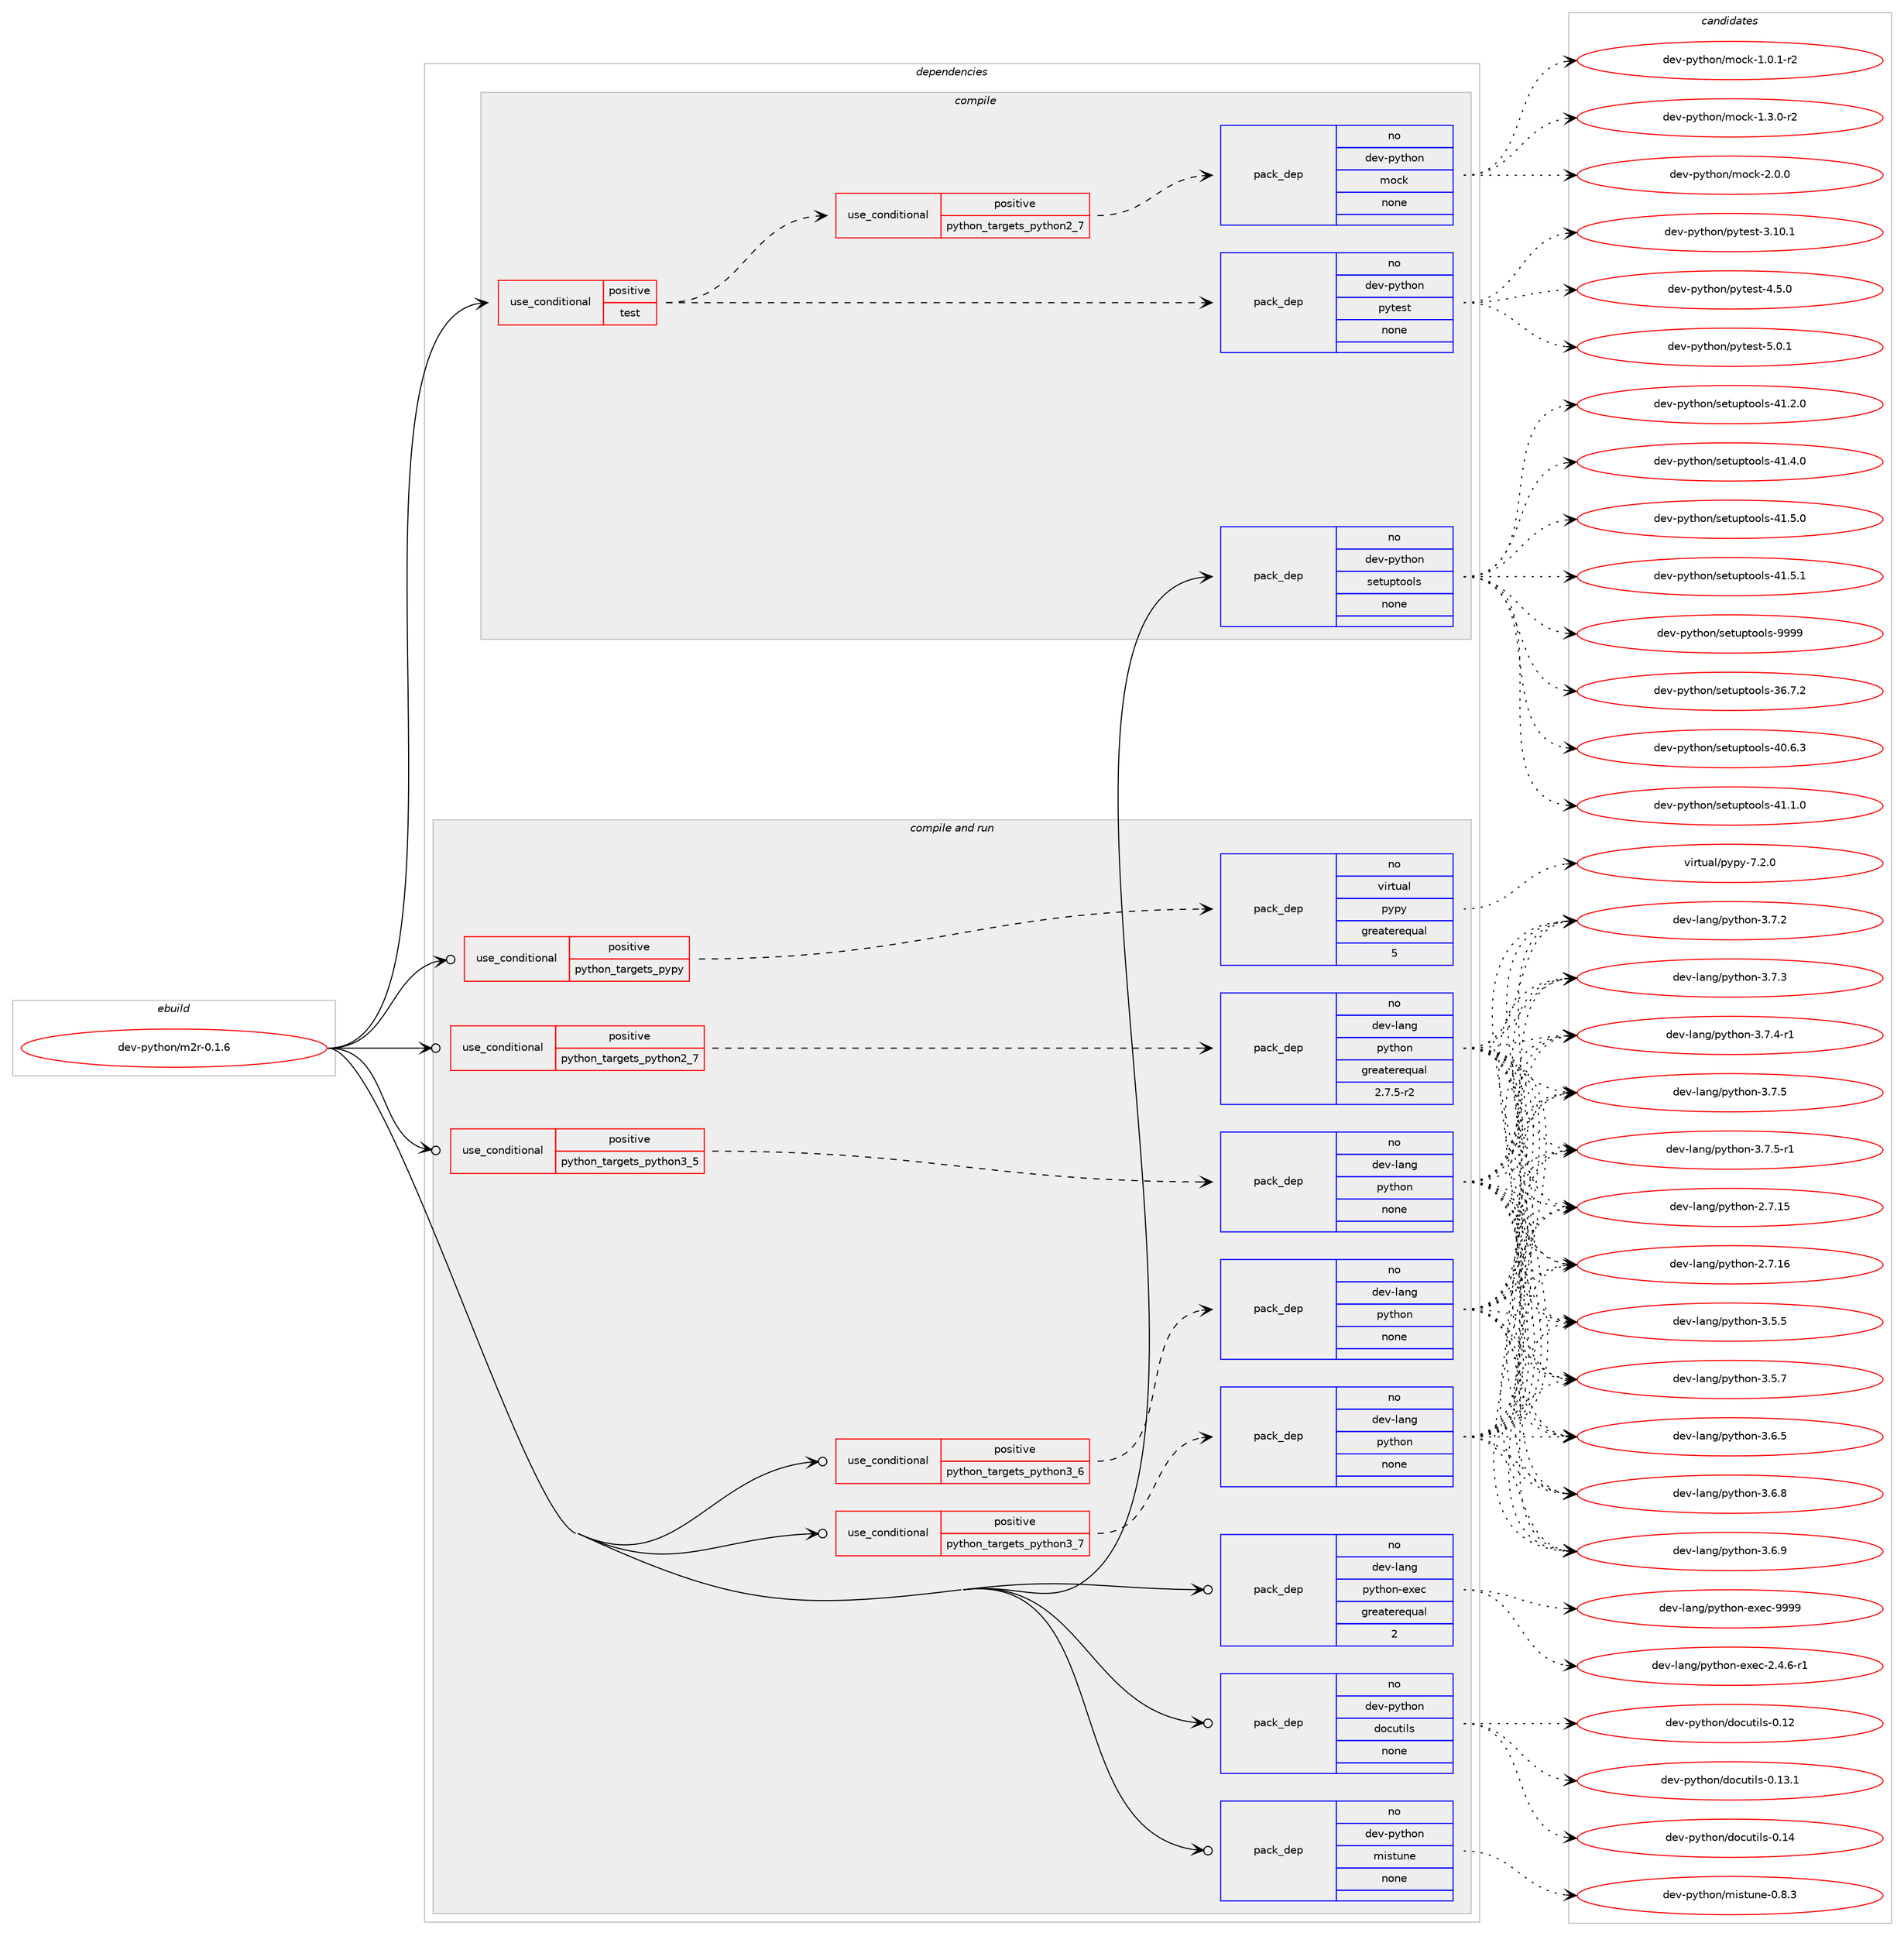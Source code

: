 digraph prolog {

# *************
# Graph options
# *************

newrank=true;
concentrate=true;
compound=true;
graph [rankdir=LR,fontname=Helvetica,fontsize=10,ranksep=1.5];#, ranksep=2.5, nodesep=0.2];
edge  [arrowhead=vee];
node  [fontname=Helvetica,fontsize=10];

# **********
# The ebuild
# **********

subgraph cluster_leftcol {
color=gray;
rank=same;
label=<<i>ebuild</i>>;
id [label="dev-python/m2r-0.1.6", color=red, width=4, href="../dev-python/m2r-0.1.6.svg"];
}

# ****************
# The dependencies
# ****************

subgraph cluster_midcol {
color=gray;
label=<<i>dependencies</i>>;
subgraph cluster_compile {
fillcolor="#eeeeee";
style=filled;
label=<<i>compile</i>>;
subgraph cond142237 {
dependency613715 [label=<<TABLE BORDER="0" CELLBORDER="1" CELLSPACING="0" CELLPADDING="4"><TR><TD ROWSPAN="3" CELLPADDING="10">use_conditional</TD></TR><TR><TD>positive</TD></TR><TR><TD>test</TD></TR></TABLE>>, shape=none, color=red];
subgraph pack459674 {
dependency613716 [label=<<TABLE BORDER="0" CELLBORDER="1" CELLSPACING="0" CELLPADDING="4" WIDTH="220"><TR><TD ROWSPAN="6" CELLPADDING="30">pack_dep</TD></TR><TR><TD WIDTH="110">no</TD></TR><TR><TD>dev-python</TD></TR><TR><TD>pytest</TD></TR><TR><TD>none</TD></TR><TR><TD></TD></TR></TABLE>>, shape=none, color=blue];
}
dependency613715:e -> dependency613716:w [weight=20,style="dashed",arrowhead="vee"];
subgraph cond142238 {
dependency613717 [label=<<TABLE BORDER="0" CELLBORDER="1" CELLSPACING="0" CELLPADDING="4"><TR><TD ROWSPAN="3" CELLPADDING="10">use_conditional</TD></TR><TR><TD>positive</TD></TR><TR><TD>python_targets_python2_7</TD></TR></TABLE>>, shape=none, color=red];
subgraph pack459675 {
dependency613718 [label=<<TABLE BORDER="0" CELLBORDER="1" CELLSPACING="0" CELLPADDING="4" WIDTH="220"><TR><TD ROWSPAN="6" CELLPADDING="30">pack_dep</TD></TR><TR><TD WIDTH="110">no</TD></TR><TR><TD>dev-python</TD></TR><TR><TD>mock</TD></TR><TR><TD>none</TD></TR><TR><TD></TD></TR></TABLE>>, shape=none, color=blue];
}
dependency613717:e -> dependency613718:w [weight=20,style="dashed",arrowhead="vee"];
}
dependency613715:e -> dependency613717:w [weight=20,style="dashed",arrowhead="vee"];
}
id:e -> dependency613715:w [weight=20,style="solid",arrowhead="vee"];
subgraph pack459676 {
dependency613719 [label=<<TABLE BORDER="0" CELLBORDER="1" CELLSPACING="0" CELLPADDING="4" WIDTH="220"><TR><TD ROWSPAN="6" CELLPADDING="30">pack_dep</TD></TR><TR><TD WIDTH="110">no</TD></TR><TR><TD>dev-python</TD></TR><TR><TD>setuptools</TD></TR><TR><TD>none</TD></TR><TR><TD></TD></TR></TABLE>>, shape=none, color=blue];
}
id:e -> dependency613719:w [weight=20,style="solid",arrowhead="vee"];
}
subgraph cluster_compileandrun {
fillcolor="#eeeeee";
style=filled;
label=<<i>compile and run</i>>;
subgraph cond142239 {
dependency613720 [label=<<TABLE BORDER="0" CELLBORDER="1" CELLSPACING="0" CELLPADDING="4"><TR><TD ROWSPAN="3" CELLPADDING="10">use_conditional</TD></TR><TR><TD>positive</TD></TR><TR><TD>python_targets_pypy</TD></TR></TABLE>>, shape=none, color=red];
subgraph pack459677 {
dependency613721 [label=<<TABLE BORDER="0" CELLBORDER="1" CELLSPACING="0" CELLPADDING="4" WIDTH="220"><TR><TD ROWSPAN="6" CELLPADDING="30">pack_dep</TD></TR><TR><TD WIDTH="110">no</TD></TR><TR><TD>virtual</TD></TR><TR><TD>pypy</TD></TR><TR><TD>greaterequal</TD></TR><TR><TD>5</TD></TR></TABLE>>, shape=none, color=blue];
}
dependency613720:e -> dependency613721:w [weight=20,style="dashed",arrowhead="vee"];
}
id:e -> dependency613720:w [weight=20,style="solid",arrowhead="odotvee"];
subgraph cond142240 {
dependency613722 [label=<<TABLE BORDER="0" CELLBORDER="1" CELLSPACING="0" CELLPADDING="4"><TR><TD ROWSPAN="3" CELLPADDING="10">use_conditional</TD></TR><TR><TD>positive</TD></TR><TR><TD>python_targets_python2_7</TD></TR></TABLE>>, shape=none, color=red];
subgraph pack459678 {
dependency613723 [label=<<TABLE BORDER="0" CELLBORDER="1" CELLSPACING="0" CELLPADDING="4" WIDTH="220"><TR><TD ROWSPAN="6" CELLPADDING="30">pack_dep</TD></TR><TR><TD WIDTH="110">no</TD></TR><TR><TD>dev-lang</TD></TR><TR><TD>python</TD></TR><TR><TD>greaterequal</TD></TR><TR><TD>2.7.5-r2</TD></TR></TABLE>>, shape=none, color=blue];
}
dependency613722:e -> dependency613723:w [weight=20,style="dashed",arrowhead="vee"];
}
id:e -> dependency613722:w [weight=20,style="solid",arrowhead="odotvee"];
subgraph cond142241 {
dependency613724 [label=<<TABLE BORDER="0" CELLBORDER="1" CELLSPACING="0" CELLPADDING="4"><TR><TD ROWSPAN="3" CELLPADDING="10">use_conditional</TD></TR><TR><TD>positive</TD></TR><TR><TD>python_targets_python3_5</TD></TR></TABLE>>, shape=none, color=red];
subgraph pack459679 {
dependency613725 [label=<<TABLE BORDER="0" CELLBORDER="1" CELLSPACING="0" CELLPADDING="4" WIDTH="220"><TR><TD ROWSPAN="6" CELLPADDING="30">pack_dep</TD></TR><TR><TD WIDTH="110">no</TD></TR><TR><TD>dev-lang</TD></TR><TR><TD>python</TD></TR><TR><TD>none</TD></TR><TR><TD></TD></TR></TABLE>>, shape=none, color=blue];
}
dependency613724:e -> dependency613725:w [weight=20,style="dashed",arrowhead="vee"];
}
id:e -> dependency613724:w [weight=20,style="solid",arrowhead="odotvee"];
subgraph cond142242 {
dependency613726 [label=<<TABLE BORDER="0" CELLBORDER="1" CELLSPACING="0" CELLPADDING="4"><TR><TD ROWSPAN="3" CELLPADDING="10">use_conditional</TD></TR><TR><TD>positive</TD></TR><TR><TD>python_targets_python3_6</TD></TR></TABLE>>, shape=none, color=red];
subgraph pack459680 {
dependency613727 [label=<<TABLE BORDER="0" CELLBORDER="1" CELLSPACING="0" CELLPADDING="4" WIDTH="220"><TR><TD ROWSPAN="6" CELLPADDING="30">pack_dep</TD></TR><TR><TD WIDTH="110">no</TD></TR><TR><TD>dev-lang</TD></TR><TR><TD>python</TD></TR><TR><TD>none</TD></TR><TR><TD></TD></TR></TABLE>>, shape=none, color=blue];
}
dependency613726:e -> dependency613727:w [weight=20,style="dashed",arrowhead="vee"];
}
id:e -> dependency613726:w [weight=20,style="solid",arrowhead="odotvee"];
subgraph cond142243 {
dependency613728 [label=<<TABLE BORDER="0" CELLBORDER="1" CELLSPACING="0" CELLPADDING="4"><TR><TD ROWSPAN="3" CELLPADDING="10">use_conditional</TD></TR><TR><TD>positive</TD></TR><TR><TD>python_targets_python3_7</TD></TR></TABLE>>, shape=none, color=red];
subgraph pack459681 {
dependency613729 [label=<<TABLE BORDER="0" CELLBORDER="1" CELLSPACING="0" CELLPADDING="4" WIDTH="220"><TR><TD ROWSPAN="6" CELLPADDING="30">pack_dep</TD></TR><TR><TD WIDTH="110">no</TD></TR><TR><TD>dev-lang</TD></TR><TR><TD>python</TD></TR><TR><TD>none</TD></TR><TR><TD></TD></TR></TABLE>>, shape=none, color=blue];
}
dependency613728:e -> dependency613729:w [weight=20,style="dashed",arrowhead="vee"];
}
id:e -> dependency613728:w [weight=20,style="solid",arrowhead="odotvee"];
subgraph pack459682 {
dependency613730 [label=<<TABLE BORDER="0" CELLBORDER="1" CELLSPACING="0" CELLPADDING="4" WIDTH="220"><TR><TD ROWSPAN="6" CELLPADDING="30">pack_dep</TD></TR><TR><TD WIDTH="110">no</TD></TR><TR><TD>dev-lang</TD></TR><TR><TD>python-exec</TD></TR><TR><TD>greaterequal</TD></TR><TR><TD>2</TD></TR></TABLE>>, shape=none, color=blue];
}
id:e -> dependency613730:w [weight=20,style="solid",arrowhead="odotvee"];
subgraph pack459683 {
dependency613731 [label=<<TABLE BORDER="0" CELLBORDER="1" CELLSPACING="0" CELLPADDING="4" WIDTH="220"><TR><TD ROWSPAN="6" CELLPADDING="30">pack_dep</TD></TR><TR><TD WIDTH="110">no</TD></TR><TR><TD>dev-python</TD></TR><TR><TD>docutils</TD></TR><TR><TD>none</TD></TR><TR><TD></TD></TR></TABLE>>, shape=none, color=blue];
}
id:e -> dependency613731:w [weight=20,style="solid",arrowhead="odotvee"];
subgraph pack459684 {
dependency613732 [label=<<TABLE BORDER="0" CELLBORDER="1" CELLSPACING="0" CELLPADDING="4" WIDTH="220"><TR><TD ROWSPAN="6" CELLPADDING="30">pack_dep</TD></TR><TR><TD WIDTH="110">no</TD></TR><TR><TD>dev-python</TD></TR><TR><TD>mistune</TD></TR><TR><TD>none</TD></TR><TR><TD></TD></TR></TABLE>>, shape=none, color=blue];
}
id:e -> dependency613732:w [weight=20,style="solid",arrowhead="odotvee"];
}
subgraph cluster_run {
fillcolor="#eeeeee";
style=filled;
label=<<i>run</i>>;
}
}

# **************
# The candidates
# **************

subgraph cluster_choices {
rank=same;
color=gray;
label=<<i>candidates</i>>;

subgraph choice459674 {
color=black;
nodesep=1;
choice100101118451121211161041111104711212111610111511645514649484649 [label="dev-python/pytest-3.10.1", color=red, width=4,href="../dev-python/pytest-3.10.1.svg"];
choice1001011184511212111610411111047112121116101115116455246534648 [label="dev-python/pytest-4.5.0", color=red, width=4,href="../dev-python/pytest-4.5.0.svg"];
choice1001011184511212111610411111047112121116101115116455346484649 [label="dev-python/pytest-5.0.1", color=red, width=4,href="../dev-python/pytest-5.0.1.svg"];
dependency613716:e -> choice100101118451121211161041111104711212111610111511645514649484649:w [style=dotted,weight="100"];
dependency613716:e -> choice1001011184511212111610411111047112121116101115116455246534648:w [style=dotted,weight="100"];
dependency613716:e -> choice1001011184511212111610411111047112121116101115116455346484649:w [style=dotted,weight="100"];
}
subgraph choice459675 {
color=black;
nodesep=1;
choice1001011184511212111610411111047109111991074549464846494511450 [label="dev-python/mock-1.0.1-r2", color=red, width=4,href="../dev-python/mock-1.0.1-r2.svg"];
choice1001011184511212111610411111047109111991074549465146484511450 [label="dev-python/mock-1.3.0-r2", color=red, width=4,href="../dev-python/mock-1.3.0-r2.svg"];
choice100101118451121211161041111104710911199107455046484648 [label="dev-python/mock-2.0.0", color=red, width=4,href="../dev-python/mock-2.0.0.svg"];
dependency613718:e -> choice1001011184511212111610411111047109111991074549464846494511450:w [style=dotted,weight="100"];
dependency613718:e -> choice1001011184511212111610411111047109111991074549465146484511450:w [style=dotted,weight="100"];
dependency613718:e -> choice100101118451121211161041111104710911199107455046484648:w [style=dotted,weight="100"];
}
subgraph choice459676 {
color=black;
nodesep=1;
choice100101118451121211161041111104711510111611711211611111110811545515446554650 [label="dev-python/setuptools-36.7.2", color=red, width=4,href="../dev-python/setuptools-36.7.2.svg"];
choice100101118451121211161041111104711510111611711211611111110811545524846544651 [label="dev-python/setuptools-40.6.3", color=red, width=4,href="../dev-python/setuptools-40.6.3.svg"];
choice100101118451121211161041111104711510111611711211611111110811545524946494648 [label="dev-python/setuptools-41.1.0", color=red, width=4,href="../dev-python/setuptools-41.1.0.svg"];
choice100101118451121211161041111104711510111611711211611111110811545524946504648 [label="dev-python/setuptools-41.2.0", color=red, width=4,href="../dev-python/setuptools-41.2.0.svg"];
choice100101118451121211161041111104711510111611711211611111110811545524946524648 [label="dev-python/setuptools-41.4.0", color=red, width=4,href="../dev-python/setuptools-41.4.0.svg"];
choice100101118451121211161041111104711510111611711211611111110811545524946534648 [label="dev-python/setuptools-41.5.0", color=red, width=4,href="../dev-python/setuptools-41.5.0.svg"];
choice100101118451121211161041111104711510111611711211611111110811545524946534649 [label="dev-python/setuptools-41.5.1", color=red, width=4,href="../dev-python/setuptools-41.5.1.svg"];
choice10010111845112121116104111110471151011161171121161111111081154557575757 [label="dev-python/setuptools-9999", color=red, width=4,href="../dev-python/setuptools-9999.svg"];
dependency613719:e -> choice100101118451121211161041111104711510111611711211611111110811545515446554650:w [style=dotted,weight="100"];
dependency613719:e -> choice100101118451121211161041111104711510111611711211611111110811545524846544651:w [style=dotted,weight="100"];
dependency613719:e -> choice100101118451121211161041111104711510111611711211611111110811545524946494648:w [style=dotted,weight="100"];
dependency613719:e -> choice100101118451121211161041111104711510111611711211611111110811545524946504648:w [style=dotted,weight="100"];
dependency613719:e -> choice100101118451121211161041111104711510111611711211611111110811545524946524648:w [style=dotted,weight="100"];
dependency613719:e -> choice100101118451121211161041111104711510111611711211611111110811545524946534648:w [style=dotted,weight="100"];
dependency613719:e -> choice100101118451121211161041111104711510111611711211611111110811545524946534649:w [style=dotted,weight="100"];
dependency613719:e -> choice10010111845112121116104111110471151011161171121161111111081154557575757:w [style=dotted,weight="100"];
}
subgraph choice459677 {
color=black;
nodesep=1;
choice1181051141161179710847112121112121455546504648 [label="virtual/pypy-7.2.0", color=red, width=4,href="../virtual/pypy-7.2.0.svg"];
dependency613721:e -> choice1181051141161179710847112121112121455546504648:w [style=dotted,weight="100"];
}
subgraph choice459678 {
color=black;
nodesep=1;
choice10010111845108971101034711212111610411111045504655464953 [label="dev-lang/python-2.7.15", color=red, width=4,href="../dev-lang/python-2.7.15.svg"];
choice10010111845108971101034711212111610411111045504655464954 [label="dev-lang/python-2.7.16", color=red, width=4,href="../dev-lang/python-2.7.16.svg"];
choice100101118451089711010347112121116104111110455146534653 [label="dev-lang/python-3.5.5", color=red, width=4,href="../dev-lang/python-3.5.5.svg"];
choice100101118451089711010347112121116104111110455146534655 [label="dev-lang/python-3.5.7", color=red, width=4,href="../dev-lang/python-3.5.7.svg"];
choice100101118451089711010347112121116104111110455146544653 [label="dev-lang/python-3.6.5", color=red, width=4,href="../dev-lang/python-3.6.5.svg"];
choice100101118451089711010347112121116104111110455146544656 [label="dev-lang/python-3.6.8", color=red, width=4,href="../dev-lang/python-3.6.8.svg"];
choice100101118451089711010347112121116104111110455146544657 [label="dev-lang/python-3.6.9", color=red, width=4,href="../dev-lang/python-3.6.9.svg"];
choice100101118451089711010347112121116104111110455146554650 [label="dev-lang/python-3.7.2", color=red, width=4,href="../dev-lang/python-3.7.2.svg"];
choice100101118451089711010347112121116104111110455146554651 [label="dev-lang/python-3.7.3", color=red, width=4,href="../dev-lang/python-3.7.3.svg"];
choice1001011184510897110103471121211161041111104551465546524511449 [label="dev-lang/python-3.7.4-r1", color=red, width=4,href="../dev-lang/python-3.7.4-r1.svg"];
choice100101118451089711010347112121116104111110455146554653 [label="dev-lang/python-3.7.5", color=red, width=4,href="../dev-lang/python-3.7.5.svg"];
choice1001011184510897110103471121211161041111104551465546534511449 [label="dev-lang/python-3.7.5-r1", color=red, width=4,href="../dev-lang/python-3.7.5-r1.svg"];
dependency613723:e -> choice10010111845108971101034711212111610411111045504655464953:w [style=dotted,weight="100"];
dependency613723:e -> choice10010111845108971101034711212111610411111045504655464954:w [style=dotted,weight="100"];
dependency613723:e -> choice100101118451089711010347112121116104111110455146534653:w [style=dotted,weight="100"];
dependency613723:e -> choice100101118451089711010347112121116104111110455146534655:w [style=dotted,weight="100"];
dependency613723:e -> choice100101118451089711010347112121116104111110455146544653:w [style=dotted,weight="100"];
dependency613723:e -> choice100101118451089711010347112121116104111110455146544656:w [style=dotted,weight="100"];
dependency613723:e -> choice100101118451089711010347112121116104111110455146544657:w [style=dotted,weight="100"];
dependency613723:e -> choice100101118451089711010347112121116104111110455146554650:w [style=dotted,weight="100"];
dependency613723:e -> choice100101118451089711010347112121116104111110455146554651:w [style=dotted,weight="100"];
dependency613723:e -> choice1001011184510897110103471121211161041111104551465546524511449:w [style=dotted,weight="100"];
dependency613723:e -> choice100101118451089711010347112121116104111110455146554653:w [style=dotted,weight="100"];
dependency613723:e -> choice1001011184510897110103471121211161041111104551465546534511449:w [style=dotted,weight="100"];
}
subgraph choice459679 {
color=black;
nodesep=1;
choice10010111845108971101034711212111610411111045504655464953 [label="dev-lang/python-2.7.15", color=red, width=4,href="../dev-lang/python-2.7.15.svg"];
choice10010111845108971101034711212111610411111045504655464954 [label="dev-lang/python-2.7.16", color=red, width=4,href="../dev-lang/python-2.7.16.svg"];
choice100101118451089711010347112121116104111110455146534653 [label="dev-lang/python-3.5.5", color=red, width=4,href="../dev-lang/python-3.5.5.svg"];
choice100101118451089711010347112121116104111110455146534655 [label="dev-lang/python-3.5.7", color=red, width=4,href="../dev-lang/python-3.5.7.svg"];
choice100101118451089711010347112121116104111110455146544653 [label="dev-lang/python-3.6.5", color=red, width=4,href="../dev-lang/python-3.6.5.svg"];
choice100101118451089711010347112121116104111110455146544656 [label="dev-lang/python-3.6.8", color=red, width=4,href="../dev-lang/python-3.6.8.svg"];
choice100101118451089711010347112121116104111110455146544657 [label="dev-lang/python-3.6.9", color=red, width=4,href="../dev-lang/python-3.6.9.svg"];
choice100101118451089711010347112121116104111110455146554650 [label="dev-lang/python-3.7.2", color=red, width=4,href="../dev-lang/python-3.7.2.svg"];
choice100101118451089711010347112121116104111110455146554651 [label="dev-lang/python-3.7.3", color=red, width=4,href="../dev-lang/python-3.7.3.svg"];
choice1001011184510897110103471121211161041111104551465546524511449 [label="dev-lang/python-3.7.4-r1", color=red, width=4,href="../dev-lang/python-3.7.4-r1.svg"];
choice100101118451089711010347112121116104111110455146554653 [label="dev-lang/python-3.7.5", color=red, width=4,href="../dev-lang/python-3.7.5.svg"];
choice1001011184510897110103471121211161041111104551465546534511449 [label="dev-lang/python-3.7.5-r1", color=red, width=4,href="../dev-lang/python-3.7.5-r1.svg"];
dependency613725:e -> choice10010111845108971101034711212111610411111045504655464953:w [style=dotted,weight="100"];
dependency613725:e -> choice10010111845108971101034711212111610411111045504655464954:w [style=dotted,weight="100"];
dependency613725:e -> choice100101118451089711010347112121116104111110455146534653:w [style=dotted,weight="100"];
dependency613725:e -> choice100101118451089711010347112121116104111110455146534655:w [style=dotted,weight="100"];
dependency613725:e -> choice100101118451089711010347112121116104111110455146544653:w [style=dotted,weight="100"];
dependency613725:e -> choice100101118451089711010347112121116104111110455146544656:w [style=dotted,weight="100"];
dependency613725:e -> choice100101118451089711010347112121116104111110455146544657:w [style=dotted,weight="100"];
dependency613725:e -> choice100101118451089711010347112121116104111110455146554650:w [style=dotted,weight="100"];
dependency613725:e -> choice100101118451089711010347112121116104111110455146554651:w [style=dotted,weight="100"];
dependency613725:e -> choice1001011184510897110103471121211161041111104551465546524511449:w [style=dotted,weight="100"];
dependency613725:e -> choice100101118451089711010347112121116104111110455146554653:w [style=dotted,weight="100"];
dependency613725:e -> choice1001011184510897110103471121211161041111104551465546534511449:w [style=dotted,weight="100"];
}
subgraph choice459680 {
color=black;
nodesep=1;
choice10010111845108971101034711212111610411111045504655464953 [label="dev-lang/python-2.7.15", color=red, width=4,href="../dev-lang/python-2.7.15.svg"];
choice10010111845108971101034711212111610411111045504655464954 [label="dev-lang/python-2.7.16", color=red, width=4,href="../dev-lang/python-2.7.16.svg"];
choice100101118451089711010347112121116104111110455146534653 [label="dev-lang/python-3.5.5", color=red, width=4,href="../dev-lang/python-3.5.5.svg"];
choice100101118451089711010347112121116104111110455146534655 [label="dev-lang/python-3.5.7", color=red, width=4,href="../dev-lang/python-3.5.7.svg"];
choice100101118451089711010347112121116104111110455146544653 [label="dev-lang/python-3.6.5", color=red, width=4,href="../dev-lang/python-3.6.5.svg"];
choice100101118451089711010347112121116104111110455146544656 [label="dev-lang/python-3.6.8", color=red, width=4,href="../dev-lang/python-3.6.8.svg"];
choice100101118451089711010347112121116104111110455146544657 [label="dev-lang/python-3.6.9", color=red, width=4,href="../dev-lang/python-3.6.9.svg"];
choice100101118451089711010347112121116104111110455146554650 [label="dev-lang/python-3.7.2", color=red, width=4,href="../dev-lang/python-3.7.2.svg"];
choice100101118451089711010347112121116104111110455146554651 [label="dev-lang/python-3.7.3", color=red, width=4,href="../dev-lang/python-3.7.3.svg"];
choice1001011184510897110103471121211161041111104551465546524511449 [label="dev-lang/python-3.7.4-r1", color=red, width=4,href="../dev-lang/python-3.7.4-r1.svg"];
choice100101118451089711010347112121116104111110455146554653 [label="dev-lang/python-3.7.5", color=red, width=4,href="../dev-lang/python-3.7.5.svg"];
choice1001011184510897110103471121211161041111104551465546534511449 [label="dev-lang/python-3.7.5-r1", color=red, width=4,href="../dev-lang/python-3.7.5-r1.svg"];
dependency613727:e -> choice10010111845108971101034711212111610411111045504655464953:w [style=dotted,weight="100"];
dependency613727:e -> choice10010111845108971101034711212111610411111045504655464954:w [style=dotted,weight="100"];
dependency613727:e -> choice100101118451089711010347112121116104111110455146534653:w [style=dotted,weight="100"];
dependency613727:e -> choice100101118451089711010347112121116104111110455146534655:w [style=dotted,weight="100"];
dependency613727:e -> choice100101118451089711010347112121116104111110455146544653:w [style=dotted,weight="100"];
dependency613727:e -> choice100101118451089711010347112121116104111110455146544656:w [style=dotted,weight="100"];
dependency613727:e -> choice100101118451089711010347112121116104111110455146544657:w [style=dotted,weight="100"];
dependency613727:e -> choice100101118451089711010347112121116104111110455146554650:w [style=dotted,weight="100"];
dependency613727:e -> choice100101118451089711010347112121116104111110455146554651:w [style=dotted,weight="100"];
dependency613727:e -> choice1001011184510897110103471121211161041111104551465546524511449:w [style=dotted,weight="100"];
dependency613727:e -> choice100101118451089711010347112121116104111110455146554653:w [style=dotted,weight="100"];
dependency613727:e -> choice1001011184510897110103471121211161041111104551465546534511449:w [style=dotted,weight="100"];
}
subgraph choice459681 {
color=black;
nodesep=1;
choice10010111845108971101034711212111610411111045504655464953 [label="dev-lang/python-2.7.15", color=red, width=4,href="../dev-lang/python-2.7.15.svg"];
choice10010111845108971101034711212111610411111045504655464954 [label="dev-lang/python-2.7.16", color=red, width=4,href="../dev-lang/python-2.7.16.svg"];
choice100101118451089711010347112121116104111110455146534653 [label="dev-lang/python-3.5.5", color=red, width=4,href="../dev-lang/python-3.5.5.svg"];
choice100101118451089711010347112121116104111110455146534655 [label="dev-lang/python-3.5.7", color=red, width=4,href="../dev-lang/python-3.5.7.svg"];
choice100101118451089711010347112121116104111110455146544653 [label="dev-lang/python-3.6.5", color=red, width=4,href="../dev-lang/python-3.6.5.svg"];
choice100101118451089711010347112121116104111110455146544656 [label="dev-lang/python-3.6.8", color=red, width=4,href="../dev-lang/python-3.6.8.svg"];
choice100101118451089711010347112121116104111110455146544657 [label="dev-lang/python-3.6.9", color=red, width=4,href="../dev-lang/python-3.6.9.svg"];
choice100101118451089711010347112121116104111110455146554650 [label="dev-lang/python-3.7.2", color=red, width=4,href="../dev-lang/python-3.7.2.svg"];
choice100101118451089711010347112121116104111110455146554651 [label="dev-lang/python-3.7.3", color=red, width=4,href="../dev-lang/python-3.7.3.svg"];
choice1001011184510897110103471121211161041111104551465546524511449 [label="dev-lang/python-3.7.4-r1", color=red, width=4,href="../dev-lang/python-3.7.4-r1.svg"];
choice100101118451089711010347112121116104111110455146554653 [label="dev-lang/python-3.7.5", color=red, width=4,href="../dev-lang/python-3.7.5.svg"];
choice1001011184510897110103471121211161041111104551465546534511449 [label="dev-lang/python-3.7.5-r1", color=red, width=4,href="../dev-lang/python-3.7.5-r1.svg"];
dependency613729:e -> choice10010111845108971101034711212111610411111045504655464953:w [style=dotted,weight="100"];
dependency613729:e -> choice10010111845108971101034711212111610411111045504655464954:w [style=dotted,weight="100"];
dependency613729:e -> choice100101118451089711010347112121116104111110455146534653:w [style=dotted,weight="100"];
dependency613729:e -> choice100101118451089711010347112121116104111110455146534655:w [style=dotted,weight="100"];
dependency613729:e -> choice100101118451089711010347112121116104111110455146544653:w [style=dotted,weight="100"];
dependency613729:e -> choice100101118451089711010347112121116104111110455146544656:w [style=dotted,weight="100"];
dependency613729:e -> choice100101118451089711010347112121116104111110455146544657:w [style=dotted,weight="100"];
dependency613729:e -> choice100101118451089711010347112121116104111110455146554650:w [style=dotted,weight="100"];
dependency613729:e -> choice100101118451089711010347112121116104111110455146554651:w [style=dotted,weight="100"];
dependency613729:e -> choice1001011184510897110103471121211161041111104551465546524511449:w [style=dotted,weight="100"];
dependency613729:e -> choice100101118451089711010347112121116104111110455146554653:w [style=dotted,weight="100"];
dependency613729:e -> choice1001011184510897110103471121211161041111104551465546534511449:w [style=dotted,weight="100"];
}
subgraph choice459682 {
color=black;
nodesep=1;
choice10010111845108971101034711212111610411111045101120101994550465246544511449 [label="dev-lang/python-exec-2.4.6-r1", color=red, width=4,href="../dev-lang/python-exec-2.4.6-r1.svg"];
choice10010111845108971101034711212111610411111045101120101994557575757 [label="dev-lang/python-exec-9999", color=red, width=4,href="../dev-lang/python-exec-9999.svg"];
dependency613730:e -> choice10010111845108971101034711212111610411111045101120101994550465246544511449:w [style=dotted,weight="100"];
dependency613730:e -> choice10010111845108971101034711212111610411111045101120101994557575757:w [style=dotted,weight="100"];
}
subgraph choice459683 {
color=black;
nodesep=1;
choice1001011184511212111610411111047100111991171161051081154548464950 [label="dev-python/docutils-0.12", color=red, width=4,href="../dev-python/docutils-0.12.svg"];
choice10010111845112121116104111110471001119911711610510811545484649514649 [label="dev-python/docutils-0.13.1", color=red, width=4,href="../dev-python/docutils-0.13.1.svg"];
choice1001011184511212111610411111047100111991171161051081154548464952 [label="dev-python/docutils-0.14", color=red, width=4,href="../dev-python/docutils-0.14.svg"];
dependency613731:e -> choice1001011184511212111610411111047100111991171161051081154548464950:w [style=dotted,weight="100"];
dependency613731:e -> choice10010111845112121116104111110471001119911711610510811545484649514649:w [style=dotted,weight="100"];
dependency613731:e -> choice1001011184511212111610411111047100111991171161051081154548464952:w [style=dotted,weight="100"];
}
subgraph choice459684 {
color=black;
nodesep=1;
choice1001011184511212111610411111047109105115116117110101454846564651 [label="dev-python/mistune-0.8.3", color=red, width=4,href="../dev-python/mistune-0.8.3.svg"];
dependency613732:e -> choice1001011184511212111610411111047109105115116117110101454846564651:w [style=dotted,weight="100"];
}
}

}
